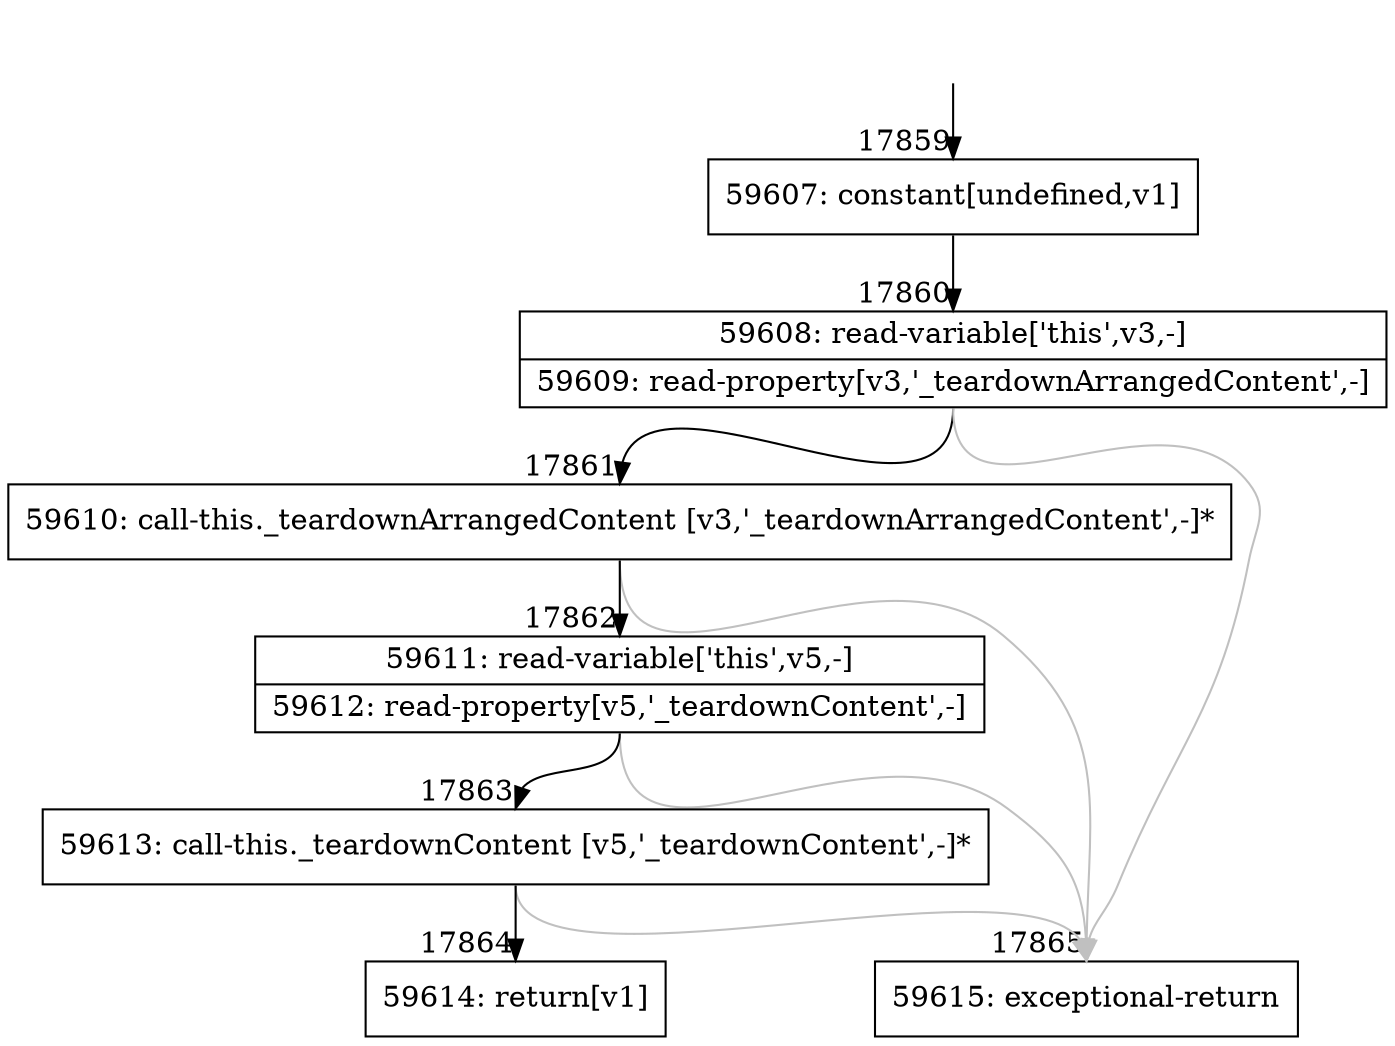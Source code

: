 digraph {
rankdir="TD"
BB_entry1541[shape=none,label=""];
BB_entry1541 -> BB17859 [tailport=s, headport=n, headlabel="    17859"]
BB17859 [shape=record label="{59607: constant[undefined,v1]}" ] 
BB17859 -> BB17860 [tailport=s, headport=n, headlabel="      17860"]
BB17860 [shape=record label="{59608: read-variable['this',v3,-]|59609: read-property[v3,'_teardownArrangedContent',-]}" ] 
BB17860 -> BB17861 [tailport=s, headport=n, headlabel="      17861"]
BB17860 -> BB17865 [tailport=s, headport=n, color=gray, headlabel="      17865"]
BB17861 [shape=record label="{59610: call-this._teardownArrangedContent [v3,'_teardownArrangedContent',-]*}" ] 
BB17861 -> BB17862 [tailport=s, headport=n, headlabel="      17862"]
BB17861 -> BB17865 [tailport=s, headport=n, color=gray]
BB17862 [shape=record label="{59611: read-variable['this',v5,-]|59612: read-property[v5,'_teardownContent',-]}" ] 
BB17862 -> BB17863 [tailport=s, headport=n, headlabel="      17863"]
BB17862 -> BB17865 [tailport=s, headport=n, color=gray]
BB17863 [shape=record label="{59613: call-this._teardownContent [v5,'_teardownContent',-]*}" ] 
BB17863 -> BB17864 [tailport=s, headport=n, headlabel="      17864"]
BB17863 -> BB17865 [tailport=s, headport=n, color=gray]
BB17864 [shape=record label="{59614: return[v1]}" ] 
BB17865 [shape=record label="{59615: exceptional-return}" ] 
//#$~ 33520
}
